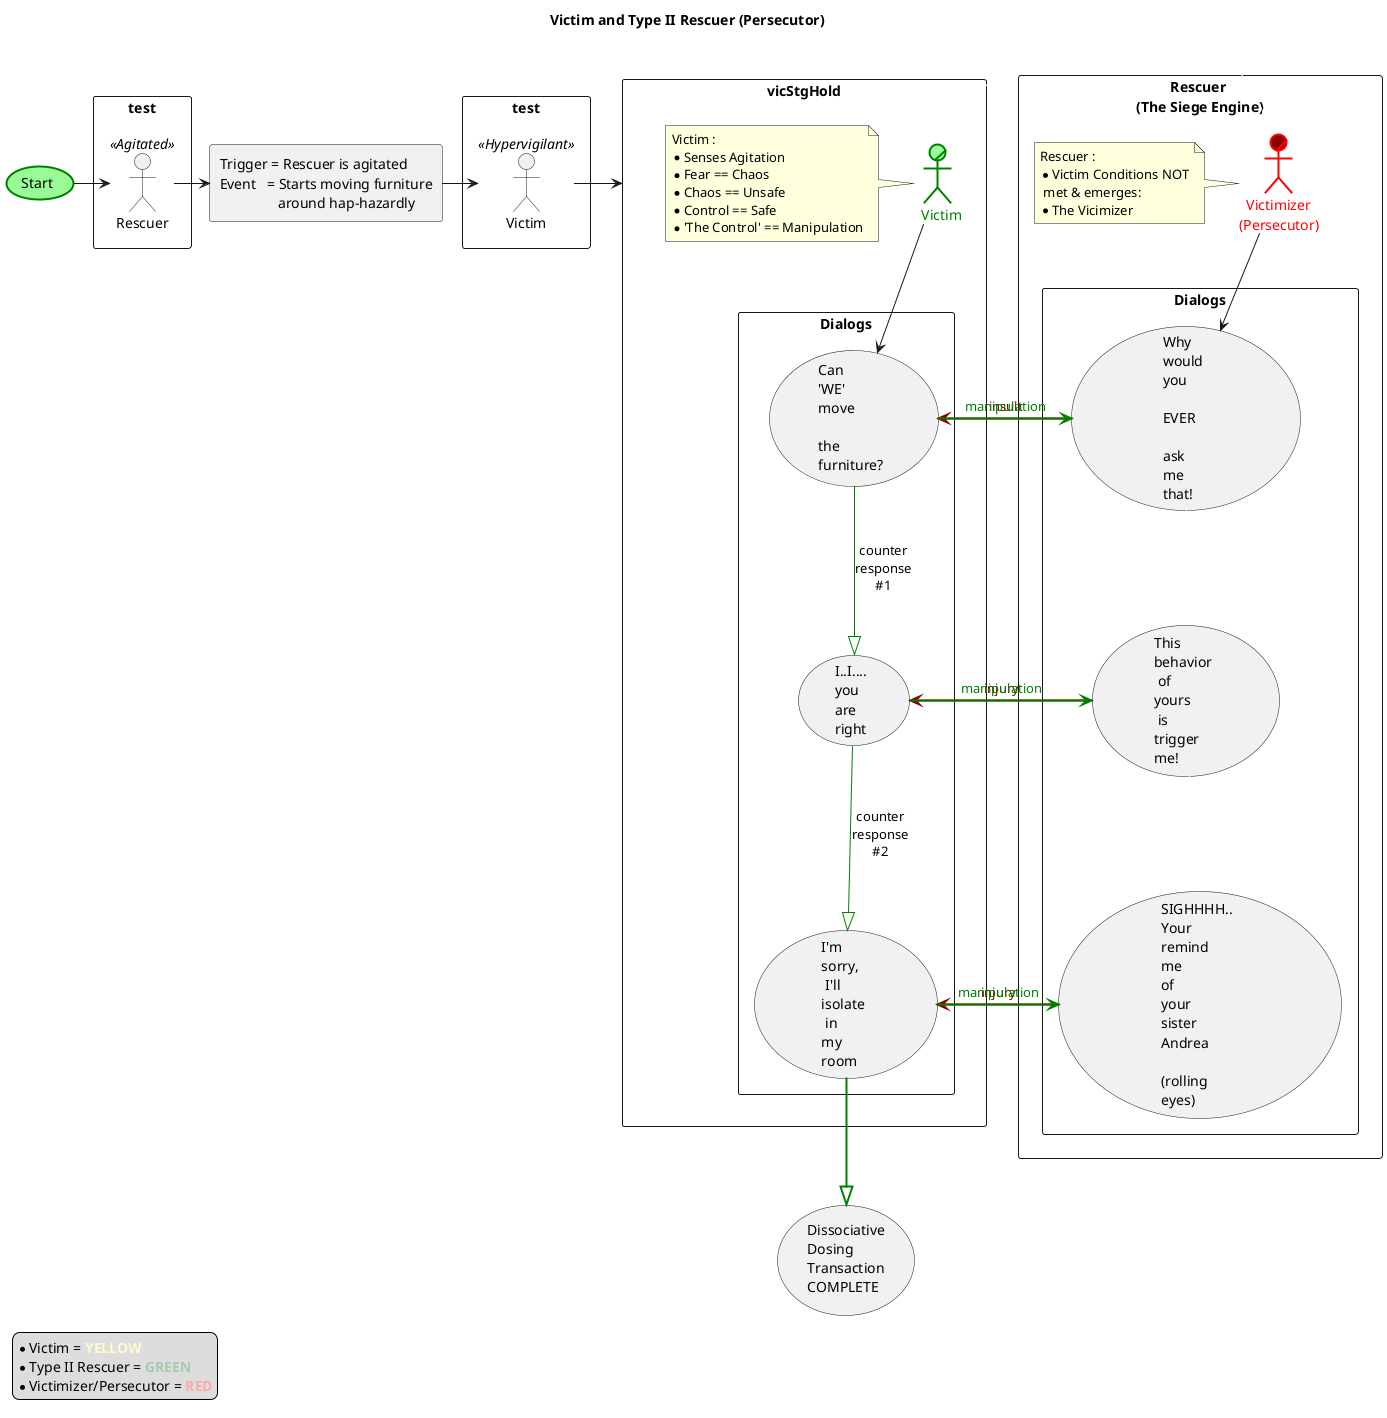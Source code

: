 @startuml

' left to right direction
skinparam maxMessageSize 50
skinparam packageStyle rectangle

<style>
usecase {
    HorizontalAlignment left
    MaximumWidth 20
}
</style>

title Victim and Type II Rescuer (Persecutor)

legend bottom left
    ' * TBD1 = <color:#ADBBD2>**BLUE**</color>
    ' * TBD2 = <color:#FFFFFF>**WHITE**</color>
    * Victim = <color:#LemonChiffon>**YELLOW**</color>
    * Type II Rescuer = <color:#A4CCAC>**GREEN**</color>
    * Victimizer/Persecutor = <color:#F7ABAB>**RED**</color>
end legend

' package dosingtrans as "
' Dissociative Dosing Transaction
' --
' Succesful dosing tranaction
' Percecutor 'insult or injury' <-exchange-> 'insult or injury' Victim
' * Both 'Players' in the game
' DISSOCIATE:
' -- more absent than present (unconscious - stupedied)
' -- more there then (regressed)
' -- less here now (present)
' "

' package dissociated as "
' Bodily Symptoms
' of Dissociation or Dissociated
' ..
' Hypoxic ==
' Hypercarbic ==
' Hypoglycemic ==

' "

' dosingtrans -down-> dissociated

' actor "Victim" as vic
' actor "Rescuer" as rescuer

' rectangle "Type II Rescuer\nPersonas" as T2Resc {
'     actor :Rescuer\n(Type II) : as rescue2 #palegreen;line:green;line.bold;text:green

'     actor/ :  Victimizer\n(Persecutor): as vicper #DarkRed;line:red;line.bold;text:red

'     rescue2 -down- vicper

' }

' rescuer -right-> rescue2
' rescuer -right-> vicper

' vic --> rescue2
' vic -down-> vicper

' vicper -down-> dosingtrans
    package theTrigger as "
        Trigger = Rescuer is agitated
        Event   = Starts moving furniture
                \taround hap-hazardly
        "
    rectangle "test" as test {
        actor "Victim" as victim3  << Hypervigilant >>
    }
    rectangle "test" as test2 {
        actor "Rescuer" as rescue3 << Agitated >>
    }

    usecase "Start" as start2 #palegreen;line:green;line.bold

    start2 -> rescue3
    ' theTrigger -down-> victim3
    rescue3 -right-> theTrigger
    theTrigger -right-> victim3
    victim3 -right-> vicStgHold
    ' vicStgHold -right-> resSiegeEngine
    ' victim3 -down-|> start2
    ' rescue3 -down-|> start2


' ======= VICTIM =========
rectangle "Victim \n(The Stronghold)" as vicStgHold {
    ' actor "Victim" as victim3  << Hypervigilant >>

        actor/ :  Victim: as vicDiag #palegreen;line:green;line.bold;text:green
    rectangle "Dialogs" as vicDiagBox {


        usecase "Can 'WE' move\n the furniture?" as dialog1
        usecase "I..I....\nyou are right" as dialog3
        usecase "I'm sorry,\n I'll isolate\n in my room" as dialog5

        dialog1 -down-|> dialog3 #line:green : counter response #1
        dialog3 -down-|> dialog5 #line:green : counter response #2

    }

    note left of vicDiag
    Victim :
    * Senses Agitation
    * Fear == Chaos
    * Chaos == Unsafe
    * Control == Safe
    * 'The Control' == Manipulation
    end note
}

' ======= RESCUER =========
rectangle "Rescuer \n(The Siege Engine)" as resSiegeEngine {
    ' actor "Rescuer" as rescue3 << Agitated >>


    ' usecase "Start" as start2 #palegreen;line:green;line.bold
    ' start2 -left-> rescue3

        actor/ :  Victimizer\n(Persecutor): as vicper #DarkRed;line:red;line.bold;text:red

    rectangle "Dialogs" as resDiag {


        usecase "Why would you\n EVER\n ask me that!" as dialog2
        usecase "This behavior\n of yours\n is trigger me!" as dialog4
        usecase "SIGHHHH..\nYour remind me\nof your sister Andrea\n (rolling eyes)" as dialog6

        dialog2 -down-|> dialog4 #line:white
        dialog4 -down-|> dialog6 #line:white

    }

    note left of vicper
    Rescuer :
    * Victim Conditions NOT
     met & emerges:
    * The Vicimizer
    end note


}

usecase "Dissociative Dosing Transaction\nCOMPLETE" as doseComplete

    vicDiag -right-> vicper #line:white

    vicDiag --> dialog1
    ' rescue3 --> dialog2 #line:white
    ' dialog1 -> vicper : 'Innocent' ask
    vicper --> dialog2

    dialog2 --> dialog1 #DarkRed;line:DarkRed;line.bold;text:DarkRed : insult
    dialog1 --> dialog2 #palegreen;line:green;line.bold;text:green : manipulation
    ' dialog2 --> dialog3 : annoyed response
    dialog4 --> dialog3 #DarkRed;line:DarkRed;line.bold;text:DarkRed : injury
    dialog3 --> dialog4 #palegreen;line:green;line.bold;text:green : manipulation

    ' dialog4 --> dialog5 : response
    dialog6 --> dialog5 #DarkRed;line:DarkRed;line.bold;text:DarkRed : injury
    dialog5 --> dialog6 #palegreen;line:green;line.bold;text:green : manipulation

    dialog5 -down-|> doseComplete #palegreen;line:green;line.bold;text:green



@enduml
